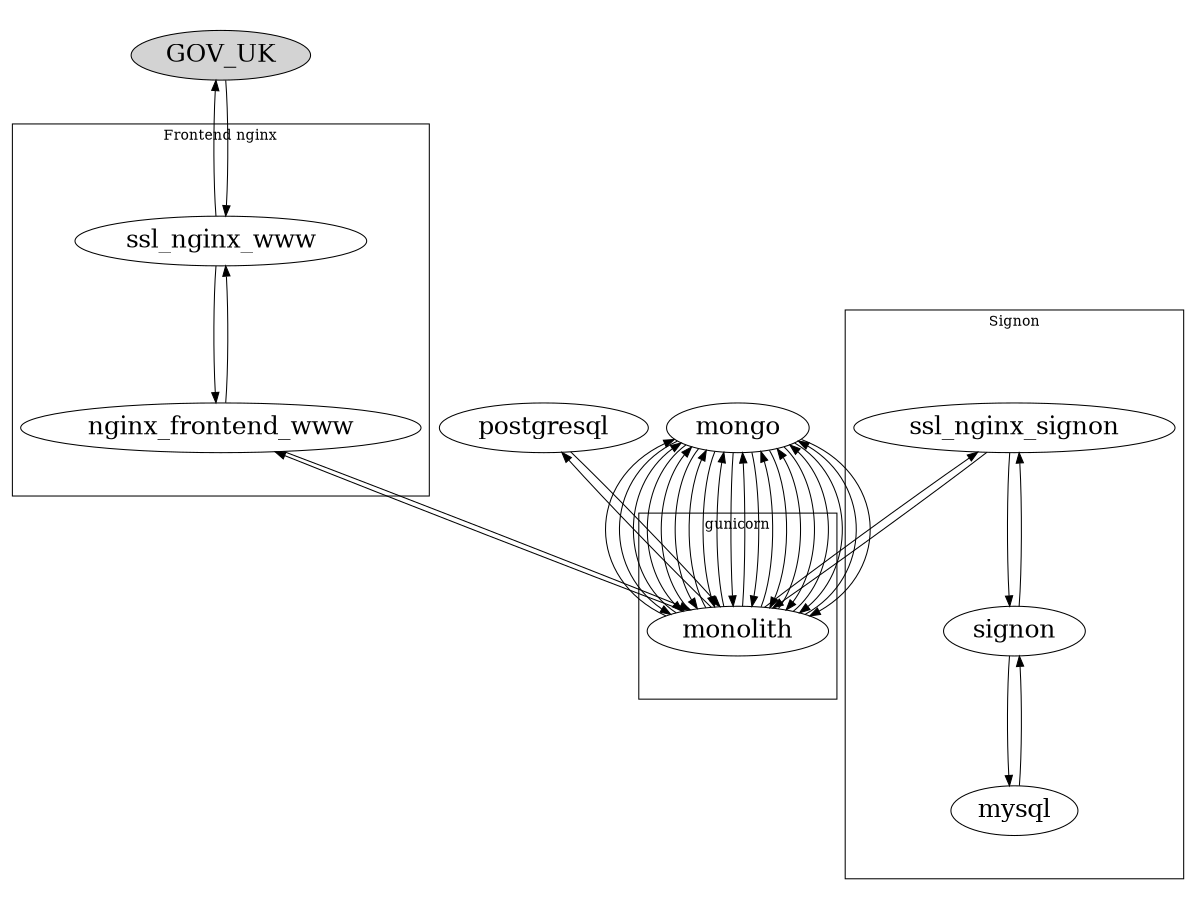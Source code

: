 digraph {
  size="8,6"; ratio=fill; node[fontsize=24];

  GOV_UK [style=filled]

  # GOV.UK router requests HTML
  GOV_UK->ssl_nginx_www;
  ssl_nginx_www->nginx_frontend_www;
  nginx_frontend_www->monolith;
  
  # get dashboard meta-data
  monolith->postgresql;
  postgresql->monolith;

  # get auth to data
  monolith->ssl_nginx_signon;
    ssl_nginx_signon->signon;
    signon->mysql;
    mysql->signon;
    signon->ssl_nginx_signon;
    ssl_nginx_signon->monolith;
  # get #1 module data
  monolith->mongo;
  mongo->monolith;
  # get #2 module data
  monolith->mongo;
  mongo->monolith;
  # get #3 module data
  monolith->mongo;
  mongo->monolith;
  # get #4 module data
  monolith->mongo;
  mongo->monolith;
  # get #5 module data
  monolith->mongo;
  mongo->monolith;
  # get #6 module data
  monolith->mongo;
  mongo->monolith;
  # get #7 module data
  monolith->mongo;
  mongo->monolith;
  # get #8 module data
  monolith->mongo;
  mongo->monolith;
  # get #9 module data
  monolith->mongo;
  mongo->monolith;
  # get #10 module data
  monolith->mongo;
  mongo->monolith;

  # Render HTML
  monolith->nginx_frontend_www;
  nginx_frontend_www->ssl_nginx_www;
  ssl_nginx_www->GOV_UK;

  subgraph "cluster_signon" {
    label="Signon";
    ssl_nginx_signon;
    signon;
    mysql;
  }

  subgraph "cluster_nginx_frontend" {
    label="Frontend nginx";
    ssl_nginx_www;
    nginx_frontend_www;
  }

  subgraph "cluster_gunicorn" {
    label="gunicorn";
    monolith;
  }
}
